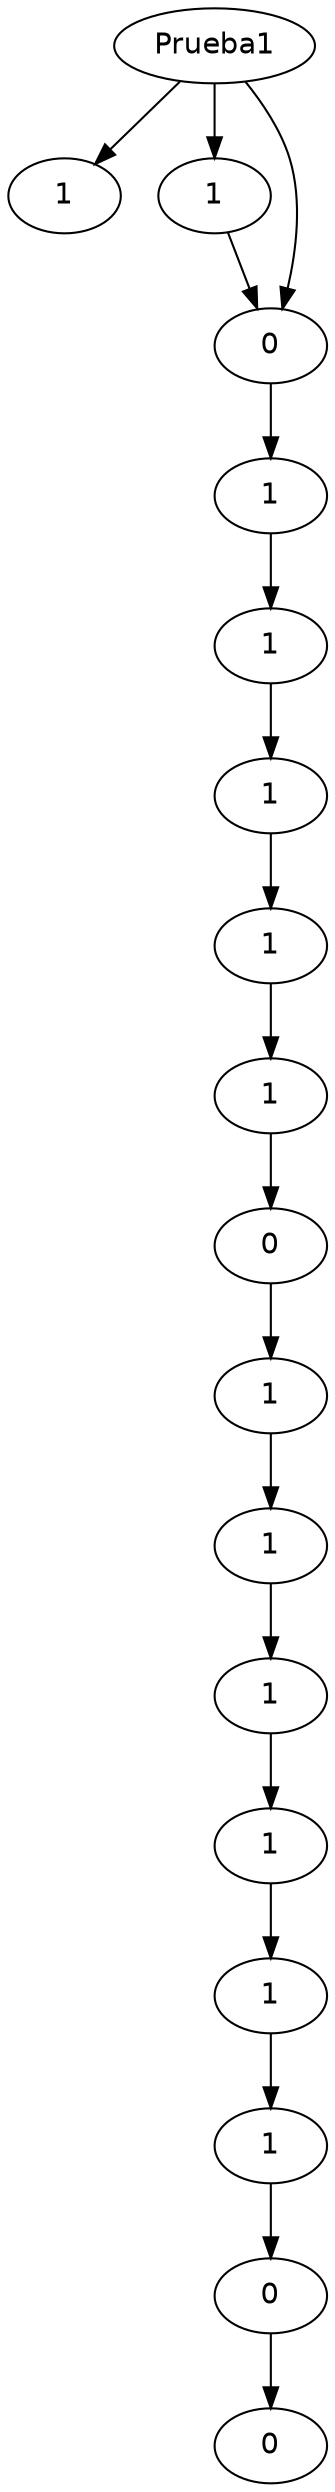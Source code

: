 digraph structs {
	node [fontname=Helvetica shape=ellipse]
	a [label=Prueba1]
	0 [label=1]
	a -> 0
	1 [label=1]
	a -> 1
	1 [label=1]
	a -> 2
	1 [label=1]
	2 [label=0]
	1 -> 2
	2 [label=0]
	3 [label=1]
	2 -> 3
	3 [label=1]
	4 [label=1]
	3 -> 4
	4 [label=1]
	5 [label=1]
	4 -> 5
	5 [label=1]
	6 [label=1]
	5 -> 6
	6 [label=1]
	7 [label=1]
	6 -> 7
	7 [label=1]
	8 [label=0]
	7 -> 8
	8 [label=0]
	9 [label=1]
	8 -> 9
	9 [label=1]
	10 [label=1]
	9 -> 10
	10 [label=1]
	11 [label=1]
	10 -> 11
	11 [label=1]
	12 [label=1]
	11 -> 12
	12 [label=1]
	13 [label=1]
	12 -> 13
	13 [label=1]
	14 [label=1]
	13 -> 14
	14 [label=1]
	15 [label=0]
	14 -> 15
	15 [label=0]
	16 [label=0]
	15 -> 16
}
